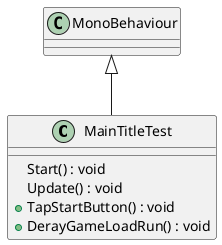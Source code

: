 @startuml
class MainTitleTest {
    Start() : void
    Update() : void
    + TapStartButton() : void
    + DerayGameLoadRun() : void
}
MonoBehaviour <|-- MainTitleTest
@enduml

